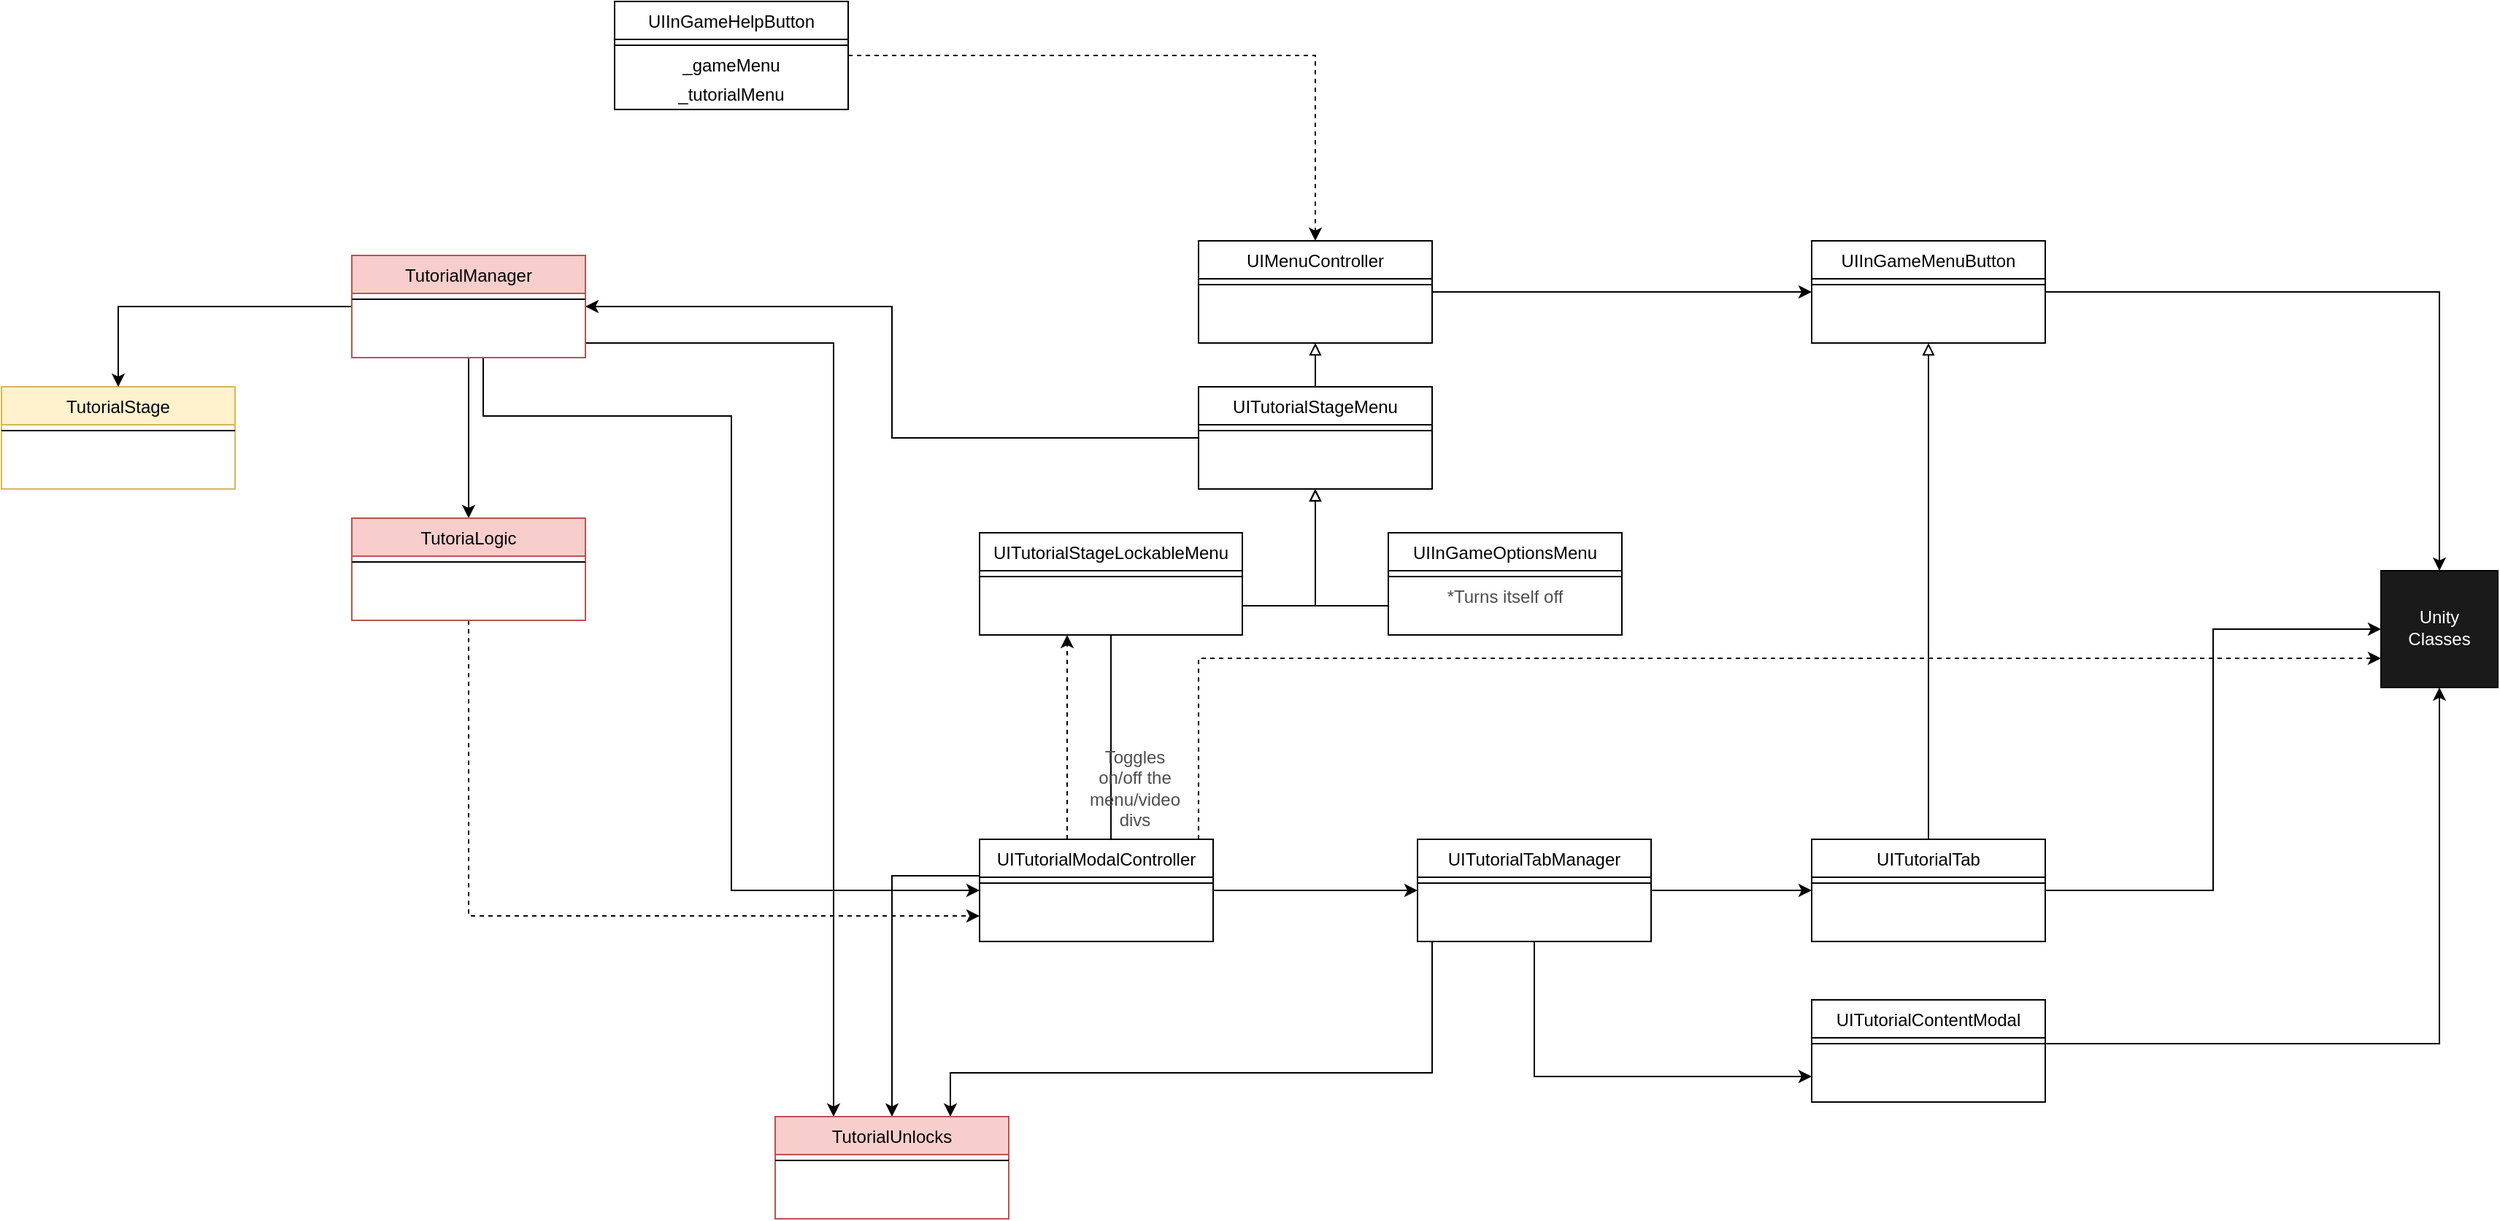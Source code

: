 <mxfile version="14.6.13" type="device"><diagram id="C5RBs43oDa-KdzZeNtuy" name="Page-1"><mxGraphModel dx="1335" dy="1959" grid="1" gridSize="10" guides="1" tooltips="1" connect="1" arrows="1" fold="1" page="1" pageScale="1" pageWidth="827" pageHeight="1169" math="0" shadow="0"><root><mxCell id="WIyWlLk6GJQsqaUBKTNV-0"/><mxCell id="WIyWlLk6GJQsqaUBKTNV-1" parent="WIyWlLk6GJQsqaUBKTNV-0"/><mxCell id="zkfFHV4jXpPFQw0GAbJ--13" value="TutorialStage&#10;" style="swimlane;fontStyle=0;align=center;verticalAlign=top;childLayout=stackLayout;horizontal=1;startSize=26;horizontalStack=0;resizeParent=1;resizeLast=0;collapsible=1;marginBottom=0;rounded=0;shadow=0;strokeWidth=1;fillColor=#fff2cc;strokeColor=#d6b656;" parent="WIyWlLk6GJQsqaUBKTNV-1" vertex="1"><mxGeometry x="70" y="190" width="160" height="70" as="geometry"><mxRectangle x="340" y="380" width="170" height="26" as="alternateBounds"/></mxGeometry></mxCell><mxCell id="zkfFHV4jXpPFQw0GAbJ--15" value="" style="line;html=1;strokeWidth=1;align=left;verticalAlign=middle;spacingTop=-1;spacingLeft=3;spacingRight=3;rotatable=0;labelPosition=right;points=[];portConstraint=eastwest;" parent="zkfFHV4jXpPFQw0GAbJ--13" vertex="1"><mxGeometry y="26" width="160" height="8" as="geometry"/></mxCell><mxCell id="lklwQD4fQSY4DhmG1F1S-6" style="edgeStyle=orthogonalEdgeStyle;rounded=0;orthogonalLoop=1;jettySize=auto;html=1;dashed=1;" parent="WIyWlLk6GJQsqaUBKTNV-1" source="lklwQD4fQSY4DhmG1F1S-0" target="lklwQD4fQSY4DhmG1F1S-2" edge="1"><mxGeometry relative="1" as="geometry"/></mxCell><mxCell id="lklwQD4fQSY4DhmG1F1S-0" value="UIInGameHelpButton" style="swimlane;fontStyle=0;align=center;verticalAlign=top;childLayout=stackLayout;horizontal=1;startSize=26;horizontalStack=0;resizeParent=1;resizeLast=0;collapsible=1;marginBottom=0;rounded=0;shadow=0;strokeWidth=1;" parent="WIyWlLk6GJQsqaUBKTNV-1" vertex="1"><mxGeometry x="490" y="-74" width="160" height="74" as="geometry"><mxRectangle x="340" y="380" width="170" height="26" as="alternateBounds"/></mxGeometry></mxCell><mxCell id="lklwQD4fQSY4DhmG1F1S-1" value="" style="line;html=1;strokeWidth=1;align=left;verticalAlign=middle;spacingTop=-1;spacingLeft=3;spacingRight=3;rotatable=0;labelPosition=right;points=[];portConstraint=eastwest;" parent="lklwQD4fQSY4DhmG1F1S-0" vertex="1"><mxGeometry y="26" width="160" height="8" as="geometry"/></mxCell><mxCell id="lklwQD4fQSY4DhmG1F1S-4" value="_gameMenu" style="text;html=1;strokeColor=none;fillColor=none;align=center;verticalAlign=middle;whiteSpace=wrap;rounded=0;" parent="lklwQD4fQSY4DhmG1F1S-0" vertex="1"><mxGeometry y="34" width="160" height="20" as="geometry"/></mxCell><mxCell id="lklwQD4fQSY4DhmG1F1S-5" value="_tutorialMenu" style="text;html=1;strokeColor=none;fillColor=none;align=center;verticalAlign=middle;whiteSpace=wrap;rounded=0;" parent="lklwQD4fQSY4DhmG1F1S-0" vertex="1"><mxGeometry y="54" width="160" height="20" as="geometry"/></mxCell><mxCell id="lklwQD4fQSY4DhmG1F1S-20" style="edgeStyle=orthogonalEdgeStyle;rounded=0;orthogonalLoop=1;jettySize=auto;html=1;entryX=0;entryY=0.5;entryDx=0;entryDy=0;endArrow=classic;endFill=1;" parent="WIyWlLk6GJQsqaUBKTNV-1" source="lklwQD4fQSY4DhmG1F1S-2" target="lklwQD4fQSY4DhmG1F1S-18" edge="1"><mxGeometry relative="1" as="geometry"/></mxCell><mxCell id="lklwQD4fQSY4DhmG1F1S-2" value="UIMenuController" style="swimlane;fontStyle=0;align=center;verticalAlign=top;childLayout=stackLayout;horizontal=1;startSize=26;horizontalStack=0;resizeParent=1;resizeLast=0;collapsible=1;marginBottom=0;rounded=0;shadow=0;strokeWidth=1;" parent="WIyWlLk6GJQsqaUBKTNV-1" vertex="1"><mxGeometry x="890" y="90" width="160" height="70" as="geometry"><mxRectangle x="340" y="380" width="170" height="26" as="alternateBounds"/></mxGeometry></mxCell><mxCell id="lklwQD4fQSY4DhmG1F1S-3" value="" style="line;html=1;strokeWidth=1;align=left;verticalAlign=middle;spacingTop=-1;spacingLeft=3;spacingRight=3;rotatable=0;labelPosition=right;points=[];portConstraint=eastwest;" parent="lklwQD4fQSY4DhmG1F1S-2" vertex="1"><mxGeometry y="26" width="160" height="8" as="geometry"/></mxCell><mxCell id="lklwQD4fQSY4DhmG1F1S-15" style="edgeStyle=orthogonalEdgeStyle;rounded=0;orthogonalLoop=1;jettySize=auto;html=1;entryX=0.5;entryY=1;entryDx=0;entryDy=0;endArrow=block;endFill=0;" parent="WIyWlLk6GJQsqaUBKTNV-1" source="lklwQD4fQSY4DhmG1F1S-8" target="lklwQD4fQSY4DhmG1F1S-12" edge="1"><mxGeometry relative="1" as="geometry"><Array as="points"><mxPoint x="970" y="340"/></Array></mxGeometry></mxCell><mxCell id="lklwQD4fQSY4DhmG1F1S-8" value="UIInGameOptionsMenu" style="swimlane;fontStyle=0;align=center;verticalAlign=top;childLayout=stackLayout;horizontal=1;startSize=26;horizontalStack=0;resizeParent=1;resizeLast=0;collapsible=1;marginBottom=0;rounded=0;shadow=0;strokeWidth=1;" parent="WIyWlLk6GJQsqaUBKTNV-1" vertex="1"><mxGeometry x="1020" y="290" width="160" height="70" as="geometry"><mxRectangle x="340" y="380" width="170" height="26" as="alternateBounds"/></mxGeometry></mxCell><mxCell id="lklwQD4fQSY4DhmG1F1S-9" value="" style="line;html=1;strokeWidth=1;align=left;verticalAlign=middle;spacingTop=-1;spacingLeft=3;spacingRight=3;rotatable=0;labelPosition=right;points=[];portConstraint=eastwest;" parent="lklwQD4fQSY4DhmG1F1S-8" vertex="1"><mxGeometry y="26" width="160" height="8" as="geometry"/></mxCell><mxCell id="lklwQD4fQSY4DhmG1F1S-56" value="*Turns itself off" style="text;html=1;strokeColor=none;fillColor=none;align=center;verticalAlign=middle;whiteSpace=wrap;rounded=0;fontColor=#4D4D4D;" parent="lklwQD4fQSY4DhmG1F1S-8" vertex="1"><mxGeometry y="34" width="160" height="20" as="geometry"/></mxCell><mxCell id="lklwQD4fQSY4DhmG1F1S-16" style="edgeStyle=orthogonalEdgeStyle;rounded=0;orthogonalLoop=1;jettySize=auto;html=1;entryX=0.5;entryY=1;entryDx=0;entryDy=0;endArrow=block;endFill=0;" parent="WIyWlLk6GJQsqaUBKTNV-1" source="lklwQD4fQSY4DhmG1F1S-10" target="lklwQD4fQSY4DhmG1F1S-12" edge="1"><mxGeometry relative="1" as="geometry"><Array as="points"><mxPoint x="970" y="340"/></Array></mxGeometry></mxCell><mxCell id="lklwQD4fQSY4DhmG1F1S-73" style="edgeStyle=orthogonalEdgeStyle;rounded=0;orthogonalLoop=1;jettySize=auto;html=1;fontColor=#4D4D4D;endArrow=classic;endFill=1;" parent="WIyWlLk6GJQsqaUBKTNV-1" source="lklwQD4fQSY4DhmG1F1S-10" target="lklwQD4fQSY4DhmG1F1S-66" edge="1"><mxGeometry relative="1" as="geometry"/></mxCell><mxCell id="lklwQD4fQSY4DhmG1F1S-10" value="UITutorialStageLockableMenu" style="swimlane;fontStyle=0;align=center;verticalAlign=top;childLayout=stackLayout;horizontal=1;startSize=26;horizontalStack=0;resizeParent=1;resizeLast=0;collapsible=1;marginBottom=0;rounded=0;shadow=0;strokeWidth=1;" parent="WIyWlLk6GJQsqaUBKTNV-1" vertex="1"><mxGeometry x="740" y="290" width="180" height="70" as="geometry"><mxRectangle x="340" y="380" width="170" height="26" as="alternateBounds"/></mxGeometry></mxCell><mxCell id="lklwQD4fQSY4DhmG1F1S-11" value="" style="line;html=1;strokeWidth=1;align=left;verticalAlign=middle;spacingTop=-1;spacingLeft=3;spacingRight=3;rotatable=0;labelPosition=right;points=[];portConstraint=eastwest;" parent="lklwQD4fQSY4DhmG1F1S-10" vertex="1"><mxGeometry y="26" width="180" height="8" as="geometry"/></mxCell><mxCell id="lklwQD4fQSY4DhmG1F1S-14" style="edgeStyle=orthogonalEdgeStyle;rounded=0;orthogonalLoop=1;jettySize=auto;html=1;entryX=0.5;entryY=1;entryDx=0;entryDy=0;endArrow=block;endFill=0;" parent="WIyWlLk6GJQsqaUBKTNV-1" source="lklwQD4fQSY4DhmG1F1S-12" target="lklwQD4fQSY4DhmG1F1S-2" edge="1"><mxGeometry relative="1" as="geometry"/></mxCell><mxCell id="lklwQD4fQSY4DhmG1F1S-74" style="edgeStyle=orthogonalEdgeStyle;rounded=0;orthogonalLoop=1;jettySize=auto;html=1;entryX=1;entryY=0.5;entryDx=0;entryDy=0;fontColor=#4D4D4D;endArrow=classic;endFill=1;" parent="WIyWlLk6GJQsqaUBKTNV-1" source="lklwQD4fQSY4DhmG1F1S-12" target="lklwQD4fQSY4DhmG1F1S-21" edge="1"><mxGeometry relative="1" as="geometry"/></mxCell><mxCell id="lklwQD4fQSY4DhmG1F1S-12" value="UITutorialStageMenu" style="swimlane;fontStyle=0;align=center;verticalAlign=top;childLayout=stackLayout;horizontal=1;startSize=26;horizontalStack=0;resizeParent=1;resizeLast=0;collapsible=1;marginBottom=0;rounded=0;shadow=0;strokeWidth=1;" parent="WIyWlLk6GJQsqaUBKTNV-1" vertex="1"><mxGeometry x="890" y="190" width="160" height="70" as="geometry"><mxRectangle x="340" y="380" width="170" height="26" as="alternateBounds"/></mxGeometry></mxCell><mxCell id="lklwQD4fQSY4DhmG1F1S-13" value="" style="line;html=1;strokeWidth=1;align=left;verticalAlign=middle;spacingTop=-1;spacingLeft=3;spacingRight=3;rotatable=0;labelPosition=right;points=[];portConstraint=eastwest;" parent="lklwQD4fQSY4DhmG1F1S-12" vertex="1"><mxGeometry y="26" width="160" height="8" as="geometry"/></mxCell><mxCell id="lklwQD4fQSY4DhmG1F1S-53" style="edgeStyle=orthogonalEdgeStyle;rounded=0;orthogonalLoop=1;jettySize=auto;html=1;fontColor=#FFFFFF;endArrow=classic;endFill=1;" parent="WIyWlLk6GJQsqaUBKTNV-1" source="lklwQD4fQSY4DhmG1F1S-18" target="lklwQD4fQSY4DhmG1F1S-50" edge="1"><mxGeometry relative="1" as="geometry"/></mxCell><mxCell id="lklwQD4fQSY4DhmG1F1S-18" value="UIInGameMenuButton" style="swimlane;fontStyle=0;align=center;verticalAlign=top;childLayout=stackLayout;horizontal=1;startSize=26;horizontalStack=0;resizeParent=1;resizeLast=0;collapsible=1;marginBottom=0;rounded=0;shadow=0;strokeWidth=1;" parent="WIyWlLk6GJQsqaUBKTNV-1" vertex="1"><mxGeometry x="1310" y="90" width="160" height="70" as="geometry"><mxRectangle x="340" y="380" width="170" height="26" as="alternateBounds"/></mxGeometry></mxCell><mxCell id="lklwQD4fQSY4DhmG1F1S-19" value="" style="line;html=1;strokeWidth=1;align=left;verticalAlign=middle;spacingTop=-1;spacingLeft=3;spacingRight=3;rotatable=0;labelPosition=right;points=[];portConstraint=eastwest;" parent="lklwQD4fQSY4DhmG1F1S-18" vertex="1"><mxGeometry y="26" width="160" height="8" as="geometry"/></mxCell><mxCell id="lklwQD4fQSY4DhmG1F1S-28" style="edgeStyle=orthogonalEdgeStyle;rounded=0;orthogonalLoop=1;jettySize=auto;html=1;endArrow=classic;endFill=1;" parent="WIyWlLk6GJQsqaUBKTNV-1" source="lklwQD4fQSY4DhmG1F1S-21" target="zkfFHV4jXpPFQw0GAbJ--13" edge="1"><mxGeometry relative="1" as="geometry"/></mxCell><mxCell id="lklwQD4fQSY4DhmG1F1S-36" style="edgeStyle=orthogonalEdgeStyle;rounded=0;orthogonalLoop=1;jettySize=auto;html=1;endArrow=classic;endFill=1;" parent="WIyWlLk6GJQsqaUBKTNV-1" source="lklwQD4fQSY4DhmG1F1S-21" target="lklwQD4fQSY4DhmG1F1S-24" edge="1"><mxGeometry relative="1" as="geometry"/></mxCell><mxCell id="lklwQD4fQSY4DhmG1F1S-38" style="edgeStyle=orthogonalEdgeStyle;rounded=0;orthogonalLoop=1;jettySize=auto;html=1;entryX=0;entryY=0.5;entryDx=0;entryDy=0;endArrow=classic;endFill=1;" parent="WIyWlLk6GJQsqaUBKTNV-1" source="lklwQD4fQSY4DhmG1F1S-21" target="lklwQD4fQSY4DhmG1F1S-29" edge="1"><mxGeometry relative="1" as="geometry"><Array as="points"><mxPoint x="400" y="210"/><mxPoint x="570" y="210"/><mxPoint x="570" y="535"/></Array></mxGeometry></mxCell><mxCell id="lklwQD4fQSY4DhmG1F1S-70" style="edgeStyle=orthogonalEdgeStyle;rounded=0;orthogonalLoop=1;jettySize=auto;html=1;entryX=0.25;entryY=0;entryDx=0;entryDy=0;fontColor=#4D4D4D;endArrow=classic;endFill=1;" parent="WIyWlLk6GJQsqaUBKTNV-1" source="lklwQD4fQSY4DhmG1F1S-21" target="lklwQD4fQSY4DhmG1F1S-66" edge="1"><mxGeometry relative="1" as="geometry"><Array as="points"><mxPoint x="640" y="160"/></Array></mxGeometry></mxCell><mxCell id="lklwQD4fQSY4DhmG1F1S-21" value="TutorialManager" style="swimlane;fontStyle=0;align=center;verticalAlign=top;childLayout=stackLayout;horizontal=1;startSize=26;horizontalStack=0;resizeParent=1;resizeLast=0;collapsible=1;marginBottom=0;rounded=0;shadow=0;strokeWidth=1;fillColor=#f8cecc;strokeColor=#b85450;" parent="WIyWlLk6GJQsqaUBKTNV-1" vertex="1"><mxGeometry x="310" y="100" width="160" height="70" as="geometry"><mxRectangle x="340" y="380" width="170" height="26" as="alternateBounds"/></mxGeometry></mxCell><mxCell id="lklwQD4fQSY4DhmG1F1S-22" value="" style="line;html=1;strokeWidth=1;align=left;verticalAlign=middle;spacingTop=-1;spacingLeft=3;spacingRight=3;rotatable=0;labelPosition=right;points=[];portConstraint=eastwest;" parent="lklwQD4fQSY4DhmG1F1S-21" vertex="1"><mxGeometry y="26" width="160" height="8" as="geometry"/></mxCell><mxCell id="lklwQD4fQSY4DhmG1F1S-39" style="edgeStyle=orthogonalEdgeStyle;rounded=0;orthogonalLoop=1;jettySize=auto;html=1;entryX=0;entryY=0.75;entryDx=0;entryDy=0;dashed=1;endArrow=classic;endFill=1;" parent="WIyWlLk6GJQsqaUBKTNV-1" source="lklwQD4fQSY4DhmG1F1S-24" target="lklwQD4fQSY4DhmG1F1S-29" edge="1"><mxGeometry relative="1" as="geometry"><Array as="points"><mxPoint x="390" y="553"/></Array></mxGeometry></mxCell><mxCell id="lklwQD4fQSY4DhmG1F1S-24" value="TutoriaLogic&#10;" style="swimlane;fontStyle=0;align=center;verticalAlign=top;childLayout=stackLayout;horizontal=1;startSize=26;horizontalStack=0;resizeParent=1;resizeLast=0;collapsible=1;marginBottom=0;rounded=0;shadow=0;strokeWidth=1;fillColor=#f8cecc;strokeColor=#b85450;" parent="WIyWlLk6GJQsqaUBKTNV-1" vertex="1"><mxGeometry x="310" y="280" width="160" height="70" as="geometry"><mxRectangle x="340" y="380" width="170" height="26" as="alternateBounds"/></mxGeometry></mxCell><mxCell id="lklwQD4fQSY4DhmG1F1S-25" value="" style="line;html=1;strokeWidth=1;align=left;verticalAlign=middle;spacingTop=-1;spacingLeft=3;spacingRight=3;rotatable=0;labelPosition=right;points=[];portConstraint=eastwest;" parent="lklwQD4fQSY4DhmG1F1S-24" vertex="1"><mxGeometry y="26" width="160" height="8" as="geometry"/></mxCell><mxCell id="lklwQD4fQSY4DhmG1F1S-46" style="edgeStyle=orthogonalEdgeStyle;rounded=0;orthogonalLoop=1;jettySize=auto;html=1;entryX=0;entryY=0.5;entryDx=0;entryDy=0;endArrow=classic;endFill=1;" parent="WIyWlLk6GJQsqaUBKTNV-1" source="lklwQD4fQSY4DhmG1F1S-29" target="lklwQD4fQSY4DhmG1F1S-44" edge="1"><mxGeometry relative="1" as="geometry"/></mxCell><mxCell id="lklwQD4fQSY4DhmG1F1S-64" style="edgeStyle=orthogonalEdgeStyle;rounded=0;orthogonalLoop=1;jettySize=auto;html=1;dashed=1;fontColor=#4D4D4D;endArrow=classic;endFill=1;" parent="WIyWlLk6GJQsqaUBKTNV-1" source="lklwQD4fQSY4DhmG1F1S-29" edge="1"><mxGeometry relative="1" as="geometry"><mxPoint x="800" y="360" as="targetPoint"/><Array as="points"><mxPoint x="800" y="470"/><mxPoint x="800" y="470"/></Array></mxGeometry></mxCell><mxCell id="lklwQD4fQSY4DhmG1F1S-65" style="edgeStyle=orthogonalEdgeStyle;rounded=0;orthogonalLoop=1;jettySize=auto;html=1;entryX=0;entryY=0.75;entryDx=0;entryDy=0;dashed=1;fontColor=#4D4D4D;endArrow=classic;endFill=1;" parent="WIyWlLk6GJQsqaUBKTNV-1" source="lklwQD4fQSY4DhmG1F1S-29" target="lklwQD4fQSY4DhmG1F1S-50" edge="1"><mxGeometry relative="1" as="geometry"><Array as="points"><mxPoint x="890" y="376"/></Array></mxGeometry></mxCell><mxCell id="lklwQD4fQSY4DhmG1F1S-29" value="UITutorialModalController" style="swimlane;fontStyle=0;align=center;verticalAlign=top;childLayout=stackLayout;horizontal=1;startSize=26;horizontalStack=0;resizeParent=1;resizeLast=0;collapsible=1;marginBottom=0;rounded=0;shadow=0;strokeWidth=1;" parent="WIyWlLk6GJQsqaUBKTNV-1" vertex="1"><mxGeometry x="740" y="500" width="160" height="70" as="geometry"><mxRectangle x="340" y="380" width="170" height="26" as="alternateBounds"/></mxGeometry></mxCell><mxCell id="lklwQD4fQSY4DhmG1F1S-30" value="" style="line;html=1;strokeWidth=1;align=left;verticalAlign=middle;spacingTop=-1;spacingLeft=3;spacingRight=3;rotatable=0;labelPosition=right;points=[];portConstraint=eastwest;" parent="lklwQD4fQSY4DhmG1F1S-29" vertex="1"><mxGeometry y="26" width="160" height="8" as="geometry"/></mxCell><mxCell id="lklwQD4fQSY4DhmG1F1S-40" value="UITutorialContentModal" style="swimlane;fontStyle=0;align=center;verticalAlign=top;childLayout=stackLayout;horizontal=1;startSize=26;horizontalStack=0;resizeParent=1;resizeLast=0;collapsible=1;marginBottom=0;rounded=0;shadow=0;strokeWidth=1;" parent="WIyWlLk6GJQsqaUBKTNV-1" vertex="1"><mxGeometry x="1310" y="610" width="160" height="70" as="geometry"><mxRectangle x="340" y="380" width="170" height="26" as="alternateBounds"/></mxGeometry></mxCell><mxCell id="lklwQD4fQSY4DhmG1F1S-41" value="" style="line;html=1;strokeWidth=1;align=left;verticalAlign=middle;spacingTop=-1;spacingLeft=3;spacingRight=3;rotatable=0;labelPosition=right;points=[];portConstraint=eastwest;" parent="lklwQD4fQSY4DhmG1F1S-40" vertex="1"><mxGeometry y="26" width="160" height="8" as="geometry"/></mxCell><mxCell id="lklwQD4fQSY4DhmG1F1S-49" style="edgeStyle=orthogonalEdgeStyle;rounded=0;orthogonalLoop=1;jettySize=auto;html=1;entryX=0.5;entryY=1;entryDx=0;entryDy=0;endArrow=block;endFill=0;" parent="WIyWlLk6GJQsqaUBKTNV-1" source="lklwQD4fQSY4DhmG1F1S-42" target="lklwQD4fQSY4DhmG1F1S-18" edge="1"><mxGeometry relative="1" as="geometry"/></mxCell><mxCell id="lklwQD4fQSY4DhmG1F1S-55" style="edgeStyle=orthogonalEdgeStyle;rounded=0;orthogonalLoop=1;jettySize=auto;html=1;entryX=0;entryY=0.5;entryDx=0;entryDy=0;fontColor=#FFFFFF;endArrow=classic;endFill=1;" parent="WIyWlLk6GJQsqaUBKTNV-1" source="lklwQD4fQSY4DhmG1F1S-42" target="lklwQD4fQSY4DhmG1F1S-50" edge="1"><mxGeometry relative="1" as="geometry"/></mxCell><mxCell id="lklwQD4fQSY4DhmG1F1S-42" value="UITutorialTab" style="swimlane;fontStyle=0;align=center;verticalAlign=top;childLayout=stackLayout;horizontal=1;startSize=26;horizontalStack=0;resizeParent=1;resizeLast=0;collapsible=1;marginBottom=0;rounded=0;shadow=0;strokeWidth=1;" parent="WIyWlLk6GJQsqaUBKTNV-1" vertex="1"><mxGeometry x="1310" y="500" width="160" height="70" as="geometry"><mxRectangle x="340" y="380" width="170" height="26" as="alternateBounds"/></mxGeometry></mxCell><mxCell id="lklwQD4fQSY4DhmG1F1S-43" value="" style="line;html=1;strokeWidth=1;align=left;verticalAlign=middle;spacingTop=-1;spacingLeft=3;spacingRight=3;rotatable=0;labelPosition=right;points=[];portConstraint=eastwest;" parent="lklwQD4fQSY4DhmG1F1S-42" vertex="1"><mxGeometry y="26" width="160" height="8" as="geometry"/></mxCell><mxCell id="lklwQD4fQSY4DhmG1F1S-47" style="edgeStyle=orthogonalEdgeStyle;rounded=0;orthogonalLoop=1;jettySize=auto;html=1;entryX=0;entryY=0.5;entryDx=0;entryDy=0;endArrow=classic;endFill=1;" parent="WIyWlLk6GJQsqaUBKTNV-1" source="lklwQD4fQSY4DhmG1F1S-44" target="lklwQD4fQSY4DhmG1F1S-42" edge="1"><mxGeometry relative="1" as="geometry"/></mxCell><mxCell id="lklwQD4fQSY4DhmG1F1S-48" style="edgeStyle=orthogonalEdgeStyle;rounded=0;orthogonalLoop=1;jettySize=auto;html=1;entryX=0;entryY=0.75;entryDx=0;entryDy=0;endArrow=classic;endFill=1;" parent="WIyWlLk6GJQsqaUBKTNV-1" source="lklwQD4fQSY4DhmG1F1S-44" target="lklwQD4fQSY4DhmG1F1S-40" edge="1"><mxGeometry relative="1" as="geometry"><Array as="points"><mxPoint x="1120" y="663"/></Array></mxGeometry></mxCell><mxCell id="lklwQD4fQSY4DhmG1F1S-71" style="edgeStyle=orthogonalEdgeStyle;rounded=0;orthogonalLoop=1;jettySize=auto;html=1;entryX=0.75;entryY=0;entryDx=0;entryDy=0;fontColor=#4D4D4D;endArrow=classic;endFill=1;" parent="WIyWlLk6GJQsqaUBKTNV-1" source="lklwQD4fQSY4DhmG1F1S-44" target="lklwQD4fQSY4DhmG1F1S-66" edge="1"><mxGeometry relative="1" as="geometry"><Array as="points"><mxPoint x="1050" y="660"/><mxPoint x="720" y="660"/></Array></mxGeometry></mxCell><mxCell id="lklwQD4fQSY4DhmG1F1S-44" value="UITutorialTabManager" style="swimlane;fontStyle=0;align=center;verticalAlign=top;childLayout=stackLayout;horizontal=1;startSize=26;horizontalStack=0;resizeParent=1;resizeLast=0;collapsible=1;marginBottom=0;rounded=0;shadow=0;strokeWidth=1;" parent="WIyWlLk6GJQsqaUBKTNV-1" vertex="1"><mxGeometry x="1040" y="500" width="160" height="70" as="geometry"><mxRectangle x="340" y="380" width="170" height="26" as="alternateBounds"/></mxGeometry></mxCell><mxCell id="lklwQD4fQSY4DhmG1F1S-45" value="" style="line;html=1;strokeWidth=1;align=left;verticalAlign=middle;spacingTop=-1;spacingLeft=3;spacingRight=3;rotatable=0;labelPosition=right;points=[];portConstraint=eastwest;" parent="lklwQD4fQSY4DhmG1F1S-44" vertex="1"><mxGeometry y="26" width="160" height="8" as="geometry"/></mxCell><mxCell id="lklwQD4fQSY4DhmG1F1S-50" value="" style="whiteSpace=wrap;html=1;aspect=fixed;fillColor=#1A1A1A;fontColor=#FFFFFF;" parent="WIyWlLk6GJQsqaUBKTNV-1" vertex="1"><mxGeometry x="1700" y="316" width="80" height="80" as="geometry"/></mxCell><mxCell id="lklwQD4fQSY4DhmG1F1S-51" value="Unity Classes" style="text;html=1;strokeColor=none;fillColor=none;align=center;verticalAlign=middle;whiteSpace=wrap;rounded=0;fontColor=#FFFFFF;" parent="WIyWlLk6GJQsqaUBKTNV-1" vertex="1"><mxGeometry x="1710" y="330" width="60" height="50" as="geometry"/></mxCell><mxCell id="lklwQD4fQSY4DhmG1F1S-54" style="edgeStyle=orthogonalEdgeStyle;rounded=0;orthogonalLoop=1;jettySize=auto;html=1;entryX=0.5;entryY=1;entryDx=0;entryDy=0;fontColor=#FFFFFF;endArrow=classic;endFill=1;" parent="WIyWlLk6GJQsqaUBKTNV-1" source="lklwQD4fQSY4DhmG1F1S-41" target="lklwQD4fQSY4DhmG1F1S-50" edge="1"><mxGeometry relative="1" as="geometry"/></mxCell><mxCell id="lklwQD4fQSY4DhmG1F1S-60" value="Toggles on/off the menu/video divs" style="text;html=1;strokeColor=none;fillColor=none;align=center;verticalAlign=middle;whiteSpace=wrap;rounded=0;fontColor=#4D4D4D;" parent="WIyWlLk6GJQsqaUBKTNV-1" vertex="1"><mxGeometry x="810" y="430" width="73" height="70" as="geometry"/></mxCell><mxCell id="lklwQD4fQSY4DhmG1F1S-66" value="TutorialUnlocks" style="swimlane;fontStyle=0;align=center;verticalAlign=top;childLayout=stackLayout;horizontal=1;startSize=26;horizontalStack=0;resizeParent=1;resizeLast=0;collapsible=1;marginBottom=0;rounded=0;shadow=0;strokeWidth=1;fillColor=#f8cecc;strokeColor=#b85450;" parent="WIyWlLk6GJQsqaUBKTNV-1" vertex="1"><mxGeometry x="600" y="690" width="160" height="70" as="geometry"><mxRectangle x="340" y="380" width="170" height="26" as="alternateBounds"/></mxGeometry></mxCell><mxCell id="lklwQD4fQSY4DhmG1F1S-67" value="" style="line;html=1;strokeWidth=1;align=left;verticalAlign=middle;spacingTop=-1;spacingLeft=3;spacingRight=3;rotatable=0;labelPosition=right;points=[];portConstraint=eastwest;" parent="lklwQD4fQSY4DhmG1F1S-66" vertex="1"><mxGeometry y="26" width="160" height="8" as="geometry"/></mxCell></root></mxGraphModel></diagram></mxfile>